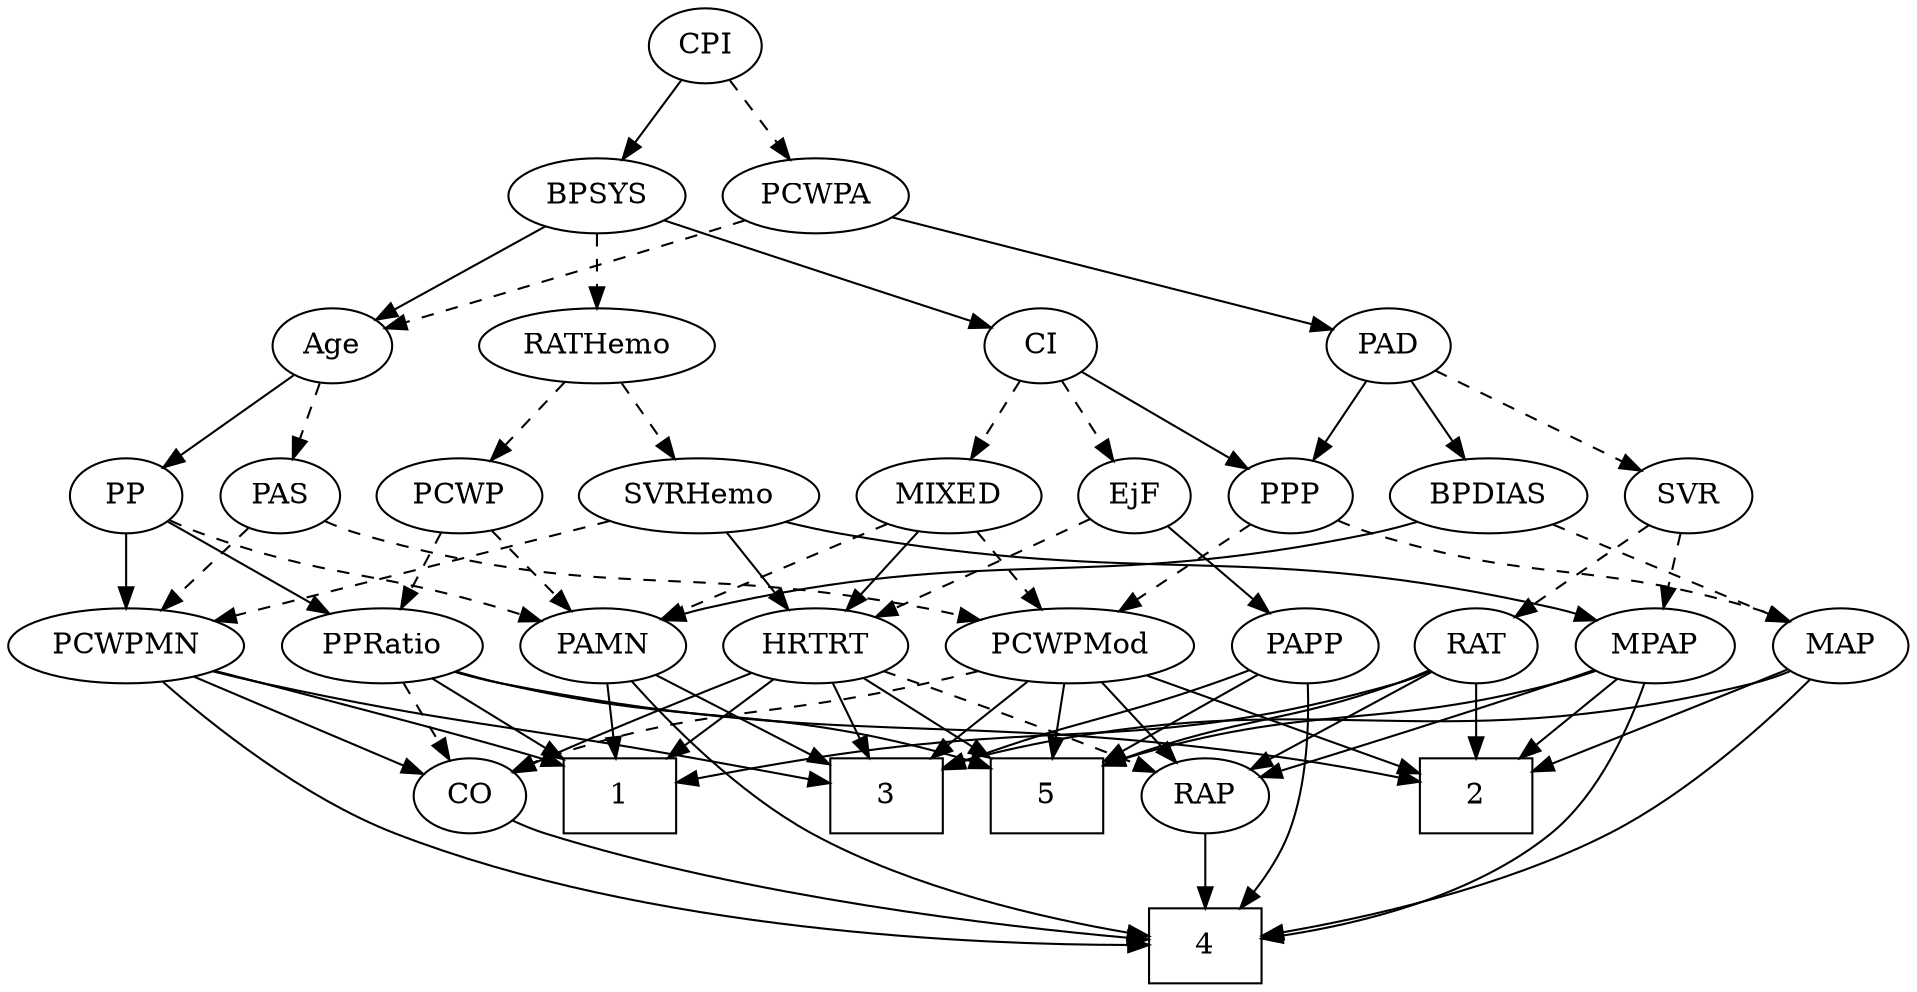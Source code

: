 strict digraph {
	graph [bb="0,0,827.94,468"];
	node [label="\N"];
	1	[height=0.5,
		pos="235.4,90",
		shape=box,
		width=0.75];
	2	[height=0.5,
		pos="635.4,90",
		shape=box,
		width=0.75];
	3	[height=0.5,
		pos="379.4,90",
		shape=box,
		width=0.75];
	4	[height=0.5,
		pos="434.4,18",
		shape=box,
		width=0.75];
	5	[height=0.5,
		pos="489.4,90",
		shape=box,
		width=0.75];
	Age	[height=0.5,
		pos="206.4,306",
		width=0.75];
	PAS	[height=0.5,
		pos="200.4,234",
		width=0.75];
	Age -> PAS	[pos="e,201.86,252.1 204.91,287.7 204.25,279.98 203.46,270.71 202.72,262.11",
		style=dashed];
	PP	[height=0.5,
		pos="128.4,234",
		width=0.75];
	Age -> PP	[pos="e,143.78,248.8 190.99,291.17 179.66,281.01 164.09,267.03 151.31,255.56",
		style=solid];
	EjF	[height=0.5,
		pos="488.4,234",
		width=0.75];
	PAPP	[height=0.5,
		pos="434.4,162",
		width=0.88464];
	EjF -> PAPP	[pos="e,446.72,178.98 476.41,217.46 469.52,208.53 460.71,197.11 452.94,187.04",
		style=solid];
	HRTRT	[height=0.5,
		pos="345.4,162",
		width=1.1013];
	EjF -> HRTRT	[pos="e,371.44,175.75 467.3,222.67 444.5,211.51 407.8,193.55 380.62,180.24",
		style=dashed];
	RAP	[height=0.5,
		pos="562.4,90",
		width=0.77632];
	RAP -> 4	[pos="e,461.61,33.88 541.83,77.753 522.62,67.245 493.51,51.327 470.44,38.71",
		style=solid];
	MIXED	[height=0.5,
		pos="285.4,234",
		width=1.1193];
	PAMN	[height=0.5,
		pos="36.397,162",
		width=1.011];
	MIXED -> PAMN	[pos="e,63.803,174.02 255.24,221.98 249.04,219.87 242.54,217.77 236.4,216 168.45,196.38 149.07,200.54 81.397,180 78.79,179.21 76.116,178.34 \
73.435,177.43",
		style=dashed];
	PCWPMod	[height=0.5,
		pos="536.4,162",
		width=1.4443];
	MIXED -> PCWPMod	[pos="e,497.38,174.01 315.85,221.99 321.96,219.91 328.36,217.81 334.4,216 396.34,197.38 412.91,196.68 475.4,180 479.4,178.93 483.55,177.81 \
487.71,176.67",
		style=dashed];
	MIXED -> HRTRT	[pos="e,331.56,179.15 299.31,216.76 306.89,207.93 316.4,196.83 324.81,187.01",
		style=solid];
	MPAP	[height=0.5,
		pos="713.4,162",
		width=0.97491];
	MPAP -> 2	[pos="e,654.48,108.13 696.47,145.81 686.42,136.79 673.46,125.16 662.07,114.93",
		style=solid];
	MPAP -> 4	[pos="e,461.61,22.064 710.04,143.76 705.15,123.44 694.07,90.149 671.4,72 640.89,47.582 530.3,30.737 471.6,23.301",
		style=solid];
	MPAP -> 5	[pos="e,516.68,104.56 686.59,150.04 680.96,147.9 675.02,145.78 669.4,144 609.46,125.01 589.4,129.68 526.31,107.96",
		style=solid];
	MPAP -> RAP	[pos="e,584.79,101.38 688.12,149.28 662.29,137.31 622.09,118.67 594.13,105.71",
		style=solid];
	BPSYS	[height=0.5,
		pos="206.4,378",
		width=1.0471];
	BPSYS -> Age	[pos="e,206.4,324.1 206.4,359.7 206.4,351.98 206.4,342.71 206.4,334.11",
		style=solid];
	RATHemo	[height=0.5,
		pos="112.4,306",
		width=1.3721];
	BPSYS -> RATHemo	[pos="e,133.15,322.46 186.92,362.5 173.79,352.72 156.25,339.65 141.47,328.65",
		style=dashed];
	CI	[height=0.5,
		pos="385.4,306",
		width=0.75];
	BPSYS -> CI	[pos="e,362.56,315.93 234.76,365.91 266.97,353.31 319.42,332.8 353.16,319.61",
		style=solid];
	PAD	[height=0.5,
		pos="596.4,306",
		width=0.79437];
	SVR	[height=0.5,
		pos="633.4,234",
		width=0.77632];
	PAD -> SVR	[pos="e,624.86,251.15 604.98,288.76 609.46,280.28 615.05,269.71 620.08,260.2",
		style=dashed];
	BPDIAS	[height=0.5,
		pos="721.4,234",
		width=1.1735];
	PAD -> BPDIAS	[pos="e,696.86,248.74 617.04,293.44 636.3,282.66 665.37,266.38 687.94,253.73",
		style=solid];
	PPP	[height=0.5,
		pos="560.4,234",
		width=0.75];
	PAD -> PPP	[pos="e,568.7,251.15 588.05,288.76 583.69,280.28 578.25,269.71 573.36,260.2",
		style=solid];
	CO	[height=0.5,
		pos="307.4,90",
		width=0.75];
	CO -> 4	[pos="e,407.28,33.948 327.52,77.908 346.54,67.426 375.5,51.463 398.48,38.797",
		style=solid];
	PAS -> PCWPMod	[pos="e,498.5,174.33 220.93,222.05 225.88,219.76 231.24,217.57 236.4,216 339.17,184.73 370.35,202.46 475.4,180 479.75,179.07 484.25,178.01 \
488.74,176.88",
		style=dashed];
	PCWPMN	[height=0.5,
		pos="140.4,162",
		width=1.3902];
	PAS -> PCWPMN	[pos="e,154.65,179.63 187.38,217.81 179.76,208.93 169.97,197.5 161.3,187.39",
		style=dashed];
	PAMN -> 1	[pos="e,208.33,100.04 64.435,150.26 70.042,148.15 75.898,145.98 81.397,144 121.36,129.58 167.45,113.83 198.72,103.28",
		style=solid];
	PAMN -> 3	[pos="e,352.22,104.88 63.208,149.75 69.12,147.58 75.407,145.52 81.397,144 192.2,115.84 228.73,140.08 342.44,107.75",
		style=solid];
	PAMN -> 4	[pos="e,407.32,20.456 52.765,145.77 75.384,125.62 118.31,90.485 161.4,72 241.06,37.827 343.25,25.519 397.2,21.215",
		style=solid];
	SVRHemo	[height=0.5,
		pos="393.4,234",
		width=1.3902];
	RATHemo -> SVRHemo	[pos="e,356.04,246.16 149.11,293.82 156.15,291.8 163.48,289.77 170.4,288 242.69,269.49 262.06,270.34 334.4,252 338.24,251.03 342.21,249.98 \
346.19,248.89",
		style=dashed];
	PCWP	[height=0.5,
		pos="48.397,234",
		width=0.97491];
	RATHemo -> PCWP	[pos="e,62.72,250.67 97.553,288.76 89.278,279.71 78.83,268.29 69.696,258.3",
		style=dashed];
	CPI	[height=0.5,
		pos="254.4,450",
		width=0.75];
	CPI -> BPSYS	[pos="e,217.58,395.31 243.5,433.12 237.58,424.47 230.11,413.58 223.43,403.83",
		style=solid];
	PCWPA	[height=0.5,
		pos="303.4,378",
		width=1.1555];
	CPI -> PCWPA	[pos="e,291.87,395.47 265.27,433.46 271.38,424.74 279.14,413.65 286.06,403.76",
		style=dashed];
	RAT	[height=0.5,
		pos="633.4,162",
		width=0.75827];
	RAT -> 1	[pos="e,262.55,104.96 612.91,149.9 607.95,147.62 602.58,145.47 597.4,144 460.28,105.23 413.76,145.76 272.44,107.71",
		style=solid];
	RAT -> 2	[pos="e,634.91,108.1 633.89,143.7 634.11,135.98 634.38,126.71 634.62,118.11",
		style=solid];
	RAT -> 5	[pos="e,516.64,104.24 612.15,150.67 589.47,139.65 553.14,121.98 525.87,108.73",
		style=solid];
	RAT -> RAP	[pos="e,577.09,105.49 618.69,146.5 608.78,136.73 595.55,123.69 584.41,112.7",
		style=solid];
	SVR -> MPAP	[pos="e,696.4,177.87 649.59,218.83 660.85,208.98 676.08,195.65 688.84,184.49",
		style=dashed];
	SVR -> RAT	[pos="e,633.4,180.1 633.4,215.7 633.4,207.98 633.4,198.71 633.4,190.11",
		style=dashed];
	PCWPMod -> 2	[pos="e,611.06,108.21 558.37,145.46 571.42,136.24 588.21,124.37 602.78,114.06",
		style=solid];
	PCWPMod -> 3	[pos="e,406.56,103.11 505.75,147.34 479.97,135.84 443.05,119.38 415.77,107.22",
		style=solid];
	PCWPMod -> 5	[pos="e,501.11,108.45 525.26,144.41 519.75,136.2 512.96,126.1 506.79,116.9",
		style=solid];
	PCWPMod -> RAP	[pos="e,556.16,107.79 542.69,144.05 545.66,136.06 549.27,126.33 552.59,117.4",
		style=solid];
	PCWPMod -> CO	[pos="e,328.45,101.7 497.36,150.09 490.06,148.06 482.5,145.96 475.4,144 416.77,127.84 400.44,129.06 343.4,108 341.55,107.32 339.67,106.58 \
337.78,105.8",
		style=dashed];
	PCWPA -> Age	[pos="e,224.01,319.71 282.83,362.15 268.09,351.52 248.14,337.13 232.32,325.71",
		style=dashed];
	PCWPA -> PAD	[pos="e,570.06,313.29 339.03,368.49 395.17,355.07 503.61,329.17 560.13,315.66",
		style=solid];
	PCWPMN -> 1	[pos="e,212.04,108.21 161.48,145.46 173.88,136.33 189.81,124.59 203.7,114.35",
		style=solid];
	PCWPMN -> 3	[pos="e,352.11,104.56 177.79,150.01 184.95,147.96 192.4,145.88 199.4,144 260.12,127.67 279.47,129.92 342.49,107.98",
		style=solid];
	PCWPMN -> 4	[pos="e,407.17,18.785 146.96,144.03 155.74,123.66 173.3,89.994 199.4,72 259.71,30.421 347.49,20.927 396.93,19.078",
		style=solid];
	PCWPMN -> CO	[pos="e,286.17,101.27 173.18,148.33 199.81,137.9 238.25,122.52 271.4,108 273.2,107.21 275.05,106.38 276.91,105.54",
		style=solid];
	SVRHemo -> MPAP	[pos="e,687.17,174.14 430.05,221.73 437.41,219.66 445.12,217.65 452.4,216 547.75,194.43 575.09,205.75 669.4,180 672.05,179.28 674.76,178.45 \
677.47,177.56",
		style=solid];
	SVRHemo -> PCWPMN	[pos="e,178.13,173.99 355.66,222.01 348.6,219.98 341.28,217.91 334.4,216 274.56,199.4 259.23,196.6 199.4,180 195.63,178.96 191.74,177.86 \
187.83,176.76",
		style=dashed];
	SVRHemo -> HRTRT	[pos="e,356.69,179.47 382.02,216.41 376.16,207.87 368.9,197.28 362.39,187.79",
		style=solid];
	BPDIAS -> PAMN	[pos="e,63.128,174.6 691,221.43 684.3,219.29 677.18,217.31 670.4,216 412.92,166.11 337.84,234.96 81.397,180 78.564,179.39 75.673,178.64 \
72.791,177.79",
		style=solid];
	MAP	[height=0.5,
		pos="797.4,162",
		width=0.84854];
	BPDIAS -> MAP	[pos="e,781.61,177.54 738.26,217.46 748.78,207.78 762.47,195.17 774.02,184.53",
		style=dashed];
	MAP -> 2	[pos="e,662.65,102.78 773.49,150.67 746.69,139.09 702.93,120.18 671.85,106.75",
		style=solid];
	MAP -> 3	[pos="e,406.67,98.006 774.52,149.97 769.02,147.68 763.08,145.51 757.4,144 625.91,109.04 587.45,131.27 453.4,108 441.34,105.91 428.3,103.1 \
416.58,100.37",
		style=solid];
	MAP -> 4	[pos="e,461.65,19.849 784.63,145.36 767.15,125.09 733.79,90.168 697.4,72 623.13,34.92 524.8,23.781 471.91,20.436",
		style=solid];
	PP -> PAMN	[pos="e,55.529,177.56 111.09,219.83 97.741,209.68 79.02,195.43 63.661,183.74",
		style=dashed];
	PP -> PCWPMN	[pos="e,137.44,180.28 131.3,216.05 132.62,208.35 134.22,199.03 135.71,190.36",
		style=solid];
	PPRatio	[height=0.5,
		pos="248.4,162",
		width=1.1013];
	PP -> PPRatio	[pos="e,224.84,176.74 148.21,221.44 166.62,210.7 194.36,194.52 215.99,181.9",
		style=solid];
	PPP -> PCWPMod	[pos="e,542.32,180.28 554.59,216.05 551.89,208.18 548.61,198.62 545.58,189.79",
		style=dashed];
	PPP -> MAP	[pos="e,773.98,173.79 581.01,222.31 585.96,220.01 591.3,217.75 596.4,216 665.75,192.2 687.59,202.43 757.4,180 759.79,179.23 762.23,178.38 \
764.67,177.47",
		style=dashed];
	PPRatio -> 1	[pos="e,238.61,108.28 245.25,144.05 243.82,136.35 242.09,127.03 240.48,118.36",
		style=solid];
	PPRatio -> 2	[pos="e,608.24,104.94 277.28,149.61 283.51,147.48 290.11,145.47 296.4,144 425.37,113.9 467.1,143.96 598.61,107.67",
		style=solid];
	PPRatio -> 5	[pos="e,462.37,97.764 278.24,150.05 284.23,147.96 290.49,145.85 296.4,144 350.26,127.09 413.5,110.29 452.51,100.28",
		style=solid];
	PPRatio -> CO	[pos="e,294.59,106.19 262.08,144.76 269.82,135.59 279.61,123.96 288.12,113.88",
		style=dashed];
	PCWP -> PAMN	[pos="e,39.358,180.28 45.492,216.05 44.17,208.35 42.573,199.03 41.088,190.36",
		style=dashed];
	PCWP -> PPRatio	[pos="e,217.83,173.65 75.319,222.38 80.945,220.22 86.851,218 92.397,216 139.59,198.95 151.92,196.22 199.4,180 202.29,179.01 205.27,177.99 \
208.27,176.96",
		style=dashed];
	CI -> EjF	[pos="e,470.14,247.41 403.81,292.49 419.92,281.54 443.53,265.49 461.71,253.14",
		style=dashed];
	CI -> MIXED	[pos="e,306.23,249.59 367.52,292.49 352.88,282.24 331.87,267.53 314.77,255.56",
		style=dashed];
	CI -> PPP	[pos="e,539.2,245.34 408.73,296.72 436.53,286.72 484.24,269.11 524.4,252 526.21,251.23 528.06,250.42 529.93,249.59",
		style=solid];
	PAPP -> 3	[pos="e,392.98,108.29 421.92,145.12 415.25,136.63 406.88,125.98 399.34,116.38",
		style=solid];
	PAPP -> 4	[pos="e,434.4,36.189 434.4,143.87 434.4,119.67 434.4,75.211 434.4,46.393",
		style=solid];
	PAPP -> 5	[pos="e,475.81,108.29 446.88,145.12 453.54,136.63 461.91,125.98 469.46,116.38",
		style=solid];
	HRTRT -> 1	[pos="e,262.42,108.19 323.4,147 308.45,137.49 288.34,124.69 271.12,113.73",
		style=solid];
	HRTRT -> 3	[pos="e,371.01,108.28 353.63,144.05 357.5,136.09 362.2,126.41 366.52,117.51",
		style=solid];
	HRTRT -> 5	[pos="e,462.04,104.3 371.47,148.32 394.18,137.28 427.36,121.16 452.74,108.82",
		style=solid];
	HRTRT -> RAP	[pos="e,540.73,101.67 375.24,150.05 381.23,147.96 387.49,145.85 393.4,144 451.43,125.84 468.24,128.76 525.4,108 527.29,107.31 529.22,106.57 \
531.16,105.78",
		style=dashed];
	HRTRT -> CO	[pos="e,316.34,107.47 336.39,144.41 331.85,136.04 326.24,125.71 321.17,116.37",
		style=solid];
}
